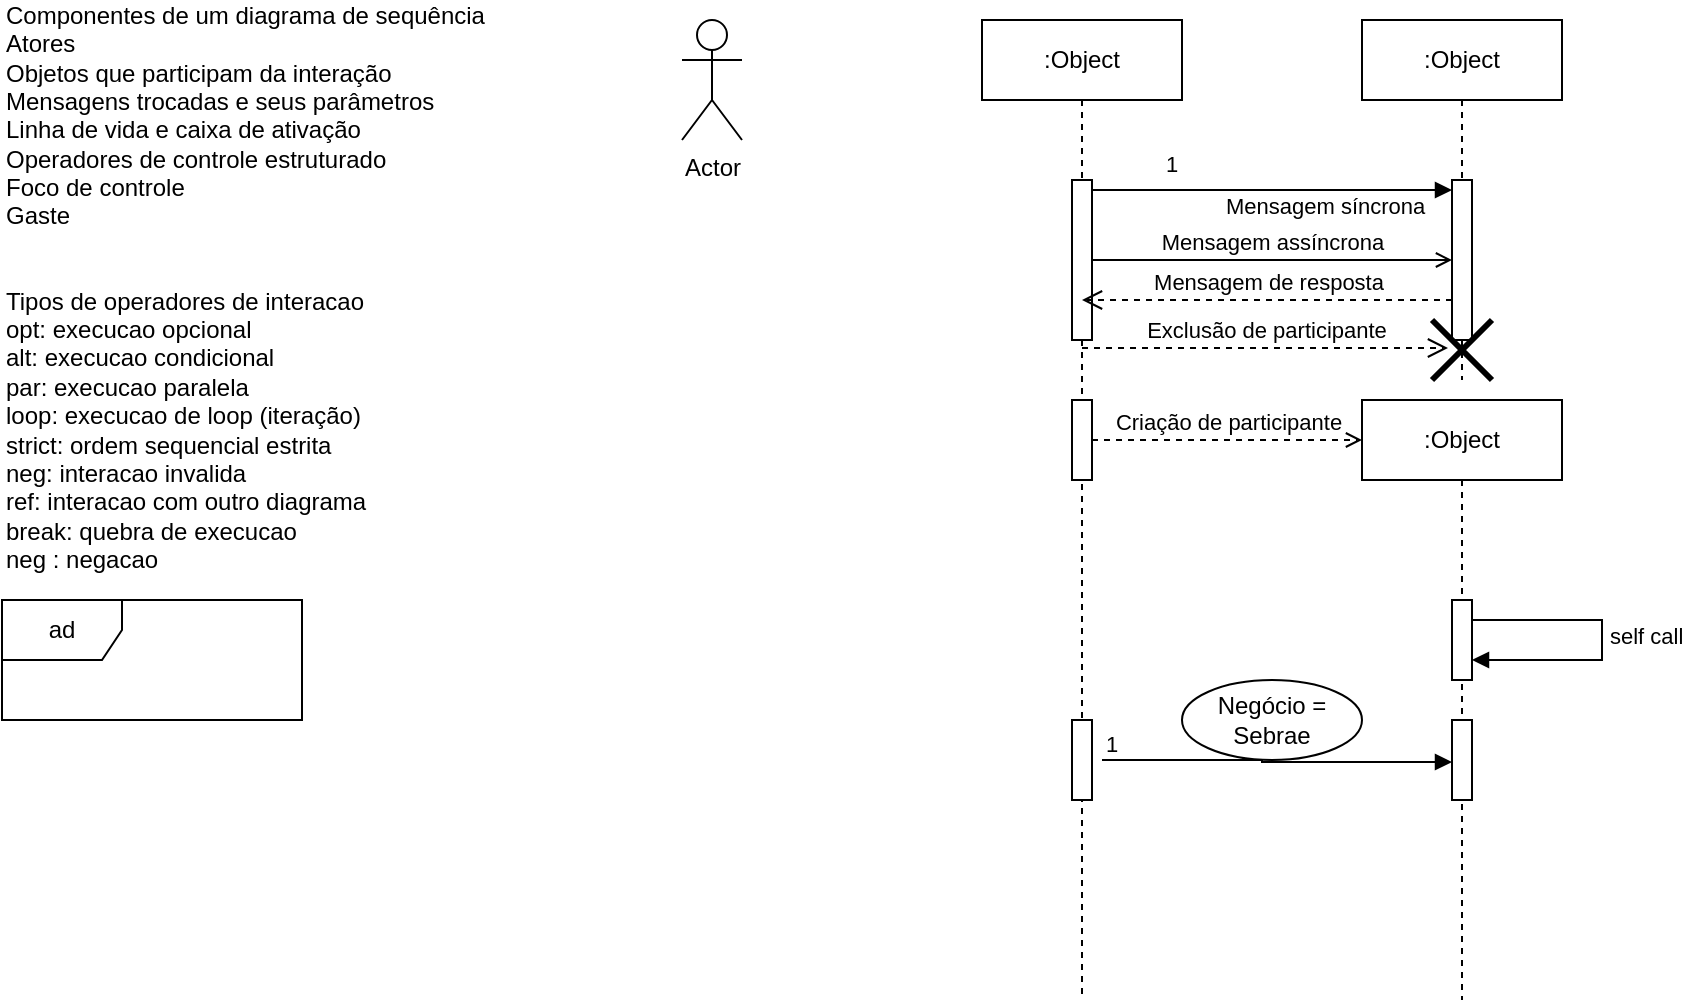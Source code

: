 <mxfile version="24.6.5" type="github">
  <diagram name="Diagrama de Sequência" id="0">
    <mxGraphModel dx="1391" dy="2794" grid="1" gridSize="10" guides="1" tooltips="1" connect="1" arrows="1" fold="1" page="1" pageScale="1" pageWidth="827" pageHeight="1169" math="0" shadow="0">
      <root>
        <mxCell id="0" />
        <mxCell id="1" parent="0" />
        <mxCell id="13" value="" style="edgeStyle=orthogonalEdgeStyle;rounded=0;orthogonalLoop=1;jettySize=auto;html=1;" parent="1" target="5" edge="1">
          <mxGeometry relative="1" as="geometry">
            <mxPoint x="350" as="sourcePoint" />
          </mxGeometry>
        </mxCell>
        <mxCell id="14" value="" style="edgeStyle=orthogonalEdgeStyle;rounded=0;orthogonalLoop=1;jettySize=auto;html=1;" parent="1" target="6" edge="1">
          <mxGeometry relative="1" as="geometry">
            <mxPoint x="490" as="sourcePoint" />
          </mxGeometry>
        </mxCell>
        <mxCell id="17" value="" style="edgeStyle=orthogonalEdgeStyle;rounded=0;orthogonalLoop=1;jettySize=auto;html=1;" parent="1" target="8" edge="1">
          <mxGeometry relative="1" as="geometry">
            <mxPoint x="700" y="390" as="sourcePoint" />
          </mxGeometry>
        </mxCell>
        <mxCell id="20" value="" style="edgeStyle=orthogonalEdgeStyle;rounded=0;orthogonalLoop=1;jettySize=auto;html=1;" parent="1" source="8" edge="1">
          <mxGeometry relative="1" as="geometry">
            <mxPoint x="700" y="390" as="targetPoint" />
          </mxGeometry>
        </mxCell>
        <mxCell id="MgS43147Ba-5v7FGdyHG-24" value="ad" style="shape=umlFrame;whiteSpace=wrap;html=1;pointerEvents=0;" vertex="1" parent="1">
          <mxGeometry x="1010" y="-500" width="150" height="60" as="geometry" />
        </mxCell>
        <mxCell id="MgS43147Ba-5v7FGdyHG-25" value="Componentes de um diagrama de sequência&lt;div&gt;Atores&lt;/div&gt;&lt;div&gt;Objetos que participam da interação&amp;nbsp;&lt;/div&gt;&lt;div&gt;Mensagens trocadas e seus parâmetros&lt;/div&gt;&lt;div&gt;Linha de vida e caixa de ativação&lt;/div&gt;&lt;div&gt;Operadores de controle estruturado&lt;/div&gt;&lt;div&gt;Foco de controle&lt;/div&gt;&lt;div&gt;Gaste&lt;/div&gt;&lt;div&gt;&lt;br&gt;&lt;/div&gt;" style="text;html=1;align=left;verticalAlign=middle;whiteSpace=wrap;rounded=0;" vertex="1" parent="1">
          <mxGeometry x="1010" y="-750" width="290" height="30" as="geometry" />
        </mxCell>
        <mxCell id="MgS43147Ba-5v7FGdyHG-26" value="Actor" style="shape=umlActor;verticalLabelPosition=bottom;verticalAlign=top;html=1;" vertex="1" parent="1">
          <mxGeometry x="1350" y="-790" width="30" height="60" as="geometry" />
        </mxCell>
        <mxCell id="MgS43147Ba-5v7FGdyHG-28" value=":Object" style="shape=umlLifeline;perimeter=lifelinePerimeter;whiteSpace=wrap;html=1;container=1;dropTarget=0;collapsible=0;recursiveResize=0;outlineConnect=0;portConstraint=eastwest;newEdgeStyle={&quot;curved&quot;:0,&quot;rounded&quot;:0};" vertex="1" parent="1">
          <mxGeometry x="1500" y="-790" width="100" height="490" as="geometry" />
        </mxCell>
        <mxCell id="MgS43147Ba-5v7FGdyHG-39" value="" style="html=1;points=[[0,0,0,0,5],[0,1,0,0,-5],[1,0,0,0,5],[1,1,0,0,-5]];perimeter=orthogonalPerimeter;outlineConnect=0;targetShapes=umlLifeline;portConstraint=eastwest;newEdgeStyle={&quot;curved&quot;:0,&quot;rounded&quot;:0};" vertex="1" parent="MgS43147Ba-5v7FGdyHG-28">
          <mxGeometry x="45" y="80" width="10" height="80" as="geometry" />
        </mxCell>
        <mxCell id="MgS43147Ba-5v7FGdyHG-87" value="" style="html=1;points=[[0,0,0,0,5],[0,1,0,0,-5],[1,0,0,0,5],[1,1,0,0,-5]];perimeter=orthogonalPerimeter;outlineConnect=0;targetShapes=umlLifeline;portConstraint=eastwest;newEdgeStyle={&quot;curved&quot;:0,&quot;rounded&quot;:0};" vertex="1" parent="MgS43147Ba-5v7FGdyHG-28">
          <mxGeometry x="45" y="190" width="10" height="40" as="geometry" />
        </mxCell>
        <mxCell id="MgS43147Ba-5v7FGdyHG-103" value="" style="html=1;points=[[0,0,0,0,5],[0,1,0,0,-5],[1,0,0,0,5],[1,1,0,0,-5]];perimeter=orthogonalPerimeter;outlineConnect=0;targetShapes=umlLifeline;portConstraint=eastwest;newEdgeStyle={&quot;curved&quot;:0,&quot;rounded&quot;:0};" vertex="1" parent="MgS43147Ba-5v7FGdyHG-28">
          <mxGeometry x="45" y="350" width="10" height="40" as="geometry" />
        </mxCell>
        <mxCell id="MgS43147Ba-5v7FGdyHG-40" value=":Object" style="shape=umlLifeline;perimeter=lifelinePerimeter;whiteSpace=wrap;html=1;container=1;dropTarget=0;collapsible=0;recursiveResize=0;outlineConnect=0;portConstraint=eastwest;newEdgeStyle={&quot;curved&quot;:0,&quot;rounded&quot;:0};" vertex="1" parent="1">
          <mxGeometry x="1690" y="-790" width="100" height="180" as="geometry" />
        </mxCell>
        <mxCell id="MgS43147Ba-5v7FGdyHG-41" value="" style="html=1;points=[[0,0,0,0,5],[0,1,0,0,-5],[1,0,0,0,5],[1,1,0,0,-5]];perimeter=orthogonalPerimeter;outlineConnect=0;targetShapes=umlLifeline;portConstraint=eastwest;newEdgeStyle={&quot;curved&quot;:0,&quot;rounded&quot;:0};" vertex="1" parent="MgS43147Ba-5v7FGdyHG-40">
          <mxGeometry x="45" y="80" width="10" height="80" as="geometry" />
        </mxCell>
        <mxCell id="MgS43147Ba-5v7FGdyHG-96" value="" style="shape=umlDestroy;whiteSpace=wrap;html=1;strokeWidth=3;targetShapes=umlLifeline;" vertex="1" parent="MgS43147Ba-5v7FGdyHG-40">
          <mxGeometry x="35" y="150" width="30" height="30" as="geometry" />
        </mxCell>
        <mxCell id="MgS43147Ba-5v7FGdyHG-45" value="Mensagem síncrona" style="endArrow=block;endFill=1;html=1;edgeStyle=orthogonalEdgeStyle;align=left;verticalAlign=top;rounded=0;exitX=1;exitY=0;exitDx=0;exitDy=5;exitPerimeter=0;entryX=0;entryY=0;entryDx=0;entryDy=5;entryPerimeter=0;" edge="1" parent="1" source="MgS43147Ba-5v7FGdyHG-39" target="MgS43147Ba-5v7FGdyHG-41">
          <mxGeometry x="-0.278" y="5" relative="1" as="geometry">
            <mxPoint x="1550" y="-780.0" as="sourcePoint" />
            <mxPoint x="1750" y="-780" as="targetPoint" />
            <mxPoint as="offset" />
          </mxGeometry>
        </mxCell>
        <mxCell id="MgS43147Ba-5v7FGdyHG-46" value="1" style="edgeLabel;resizable=0;html=1;align=left;verticalAlign=bottom;" connectable="0" vertex="1" parent="MgS43147Ba-5v7FGdyHG-45">
          <mxGeometry x="-1" relative="1" as="geometry">
            <mxPoint x="35" y="-5" as="offset" />
          </mxGeometry>
        </mxCell>
        <mxCell id="MgS43147Ba-5v7FGdyHG-86" value="Mensagem assíncrona" style="html=1;verticalAlign=bottom;labelBackgroundColor=none;endArrow=open;endFill=0;rounded=0;" edge="1" parent="1" source="MgS43147Ba-5v7FGdyHG-39" target="MgS43147Ba-5v7FGdyHG-41">
          <mxGeometry width="160" relative="1" as="geometry">
            <mxPoint x="1560" y="-750" as="sourcePoint" />
            <mxPoint x="1720" y="-750" as="targetPoint" />
          </mxGeometry>
        </mxCell>
        <mxCell id="MgS43147Ba-5v7FGdyHG-91" value="Criação de participante" style="html=1;verticalAlign=bottom;labelBackgroundColor=none;endArrow=open;endFill=0;dashed=1;rounded=0;" edge="1" parent="1" source="MgS43147Ba-5v7FGdyHG-87">
          <mxGeometry width="160" relative="1" as="geometry">
            <mxPoint x="1560" y="-580" as="sourcePoint" />
            <mxPoint x="1690" y="-580" as="targetPoint" />
          </mxGeometry>
        </mxCell>
        <mxCell id="MgS43147Ba-5v7FGdyHG-90" value=":Object" style="shape=umlLifeline;perimeter=lifelinePerimeter;whiteSpace=wrap;html=1;container=1;dropTarget=0;collapsible=0;recursiveResize=0;outlineConnect=0;portConstraint=eastwest;newEdgeStyle={&quot;curved&quot;:0,&quot;rounded&quot;:0};" vertex="1" parent="1">
          <mxGeometry x="1690" y="-600" width="100" height="300" as="geometry" />
        </mxCell>
        <mxCell id="MgS43147Ba-5v7FGdyHG-104" value="" style="html=1;points=[[0,0,0,0,5],[0,1,0,0,-5],[1,0,0,0,5],[1,1,0,0,-5]];perimeter=orthogonalPerimeter;outlineConnect=0;targetShapes=umlLifeline;portConstraint=eastwest;newEdgeStyle={&quot;curved&quot;:0,&quot;rounded&quot;:0};" vertex="1" parent="MgS43147Ba-5v7FGdyHG-90">
          <mxGeometry x="45" y="160" width="10" height="40" as="geometry" />
        </mxCell>
        <mxCell id="MgS43147Ba-5v7FGdyHG-99" value="Exclusão de participante" style="html=1;verticalAlign=bottom;endArrow=open;dashed=1;endSize=8;curved=0;rounded=0;entryX=0.5;entryY=0.667;entryDx=0;entryDy=0;entryPerimeter=0;" edge="1" parent="1">
          <mxGeometry relative="1" as="geometry">
            <mxPoint x="1550" y="-626" as="sourcePoint" />
            <mxPoint x="1733" y="-626" as="targetPoint" />
          </mxGeometry>
        </mxCell>
        <mxCell id="MgS43147Ba-5v7FGdyHG-100" value="" style="html=1;points=[[0,0,0,0,5],[0,1,0,0,-5],[1,0,0,0,5],[1,1,0,0,-5]];perimeter=orthogonalPerimeter;outlineConnect=0;targetShapes=umlLifeline;portConstraint=eastwest;newEdgeStyle={&quot;curved&quot;:0,&quot;rounded&quot;:0};" vertex="1" parent="1">
          <mxGeometry x="1735" y="-500" width="10" height="40" as="geometry" />
        </mxCell>
        <mxCell id="MgS43147Ba-5v7FGdyHG-101" value="self call" style="html=1;align=left;spacingLeft=2;endArrow=block;rounded=0;edgeStyle=orthogonalEdgeStyle;curved=0;rounded=0;exitX=1;exitY=0;exitDx=0;exitDy=5;exitPerimeter=0;" edge="1" target="MgS43147Ba-5v7FGdyHG-100" parent="1" source="MgS43147Ba-5v7FGdyHG-100">
          <mxGeometry relative="1" as="geometry">
            <mxPoint x="1750" y="-490" as="sourcePoint" />
            <Array as="points">
              <mxPoint x="1745" y="-490" />
              <mxPoint x="1810" y="-490" />
              <mxPoint x="1810" y="-470" />
            </Array>
          </mxGeometry>
        </mxCell>
        <mxCell id="MgS43147Ba-5v7FGdyHG-102" value="Mensagem de resposta" style="html=1;verticalAlign=bottom;endArrow=open;dashed=1;endSize=8;curved=0;rounded=0;entryX=0.5;entryY=0.75;entryDx=0;entryDy=0;entryPerimeter=0;" edge="1" parent="1" source="MgS43147Ba-5v7FGdyHG-41" target="MgS43147Ba-5v7FGdyHG-39">
          <mxGeometry relative="1" as="geometry">
            <mxPoint x="1710" y="-650" as="sourcePoint" />
            <mxPoint x="1560" y="-650" as="targetPoint" />
          </mxGeometry>
        </mxCell>
        <mxCell id="MgS43147Ba-5v7FGdyHG-105" value="&lt;div&gt;&lt;br&gt;&lt;/div&gt;" style="endArrow=block;endFill=1;html=1;edgeStyle=orthogonalEdgeStyle;align=left;verticalAlign=top;rounded=0;" edge="1" parent="1" target="MgS43147Ba-5v7FGdyHG-104">
          <mxGeometry x="-0.657" y="40" relative="1" as="geometry">
            <mxPoint x="1560" y="-420" as="sourcePoint" />
            <mxPoint x="1720" y="-420" as="targetPoint" />
            <Array as="points">
              <mxPoint x="1640" y="-419" />
            </Array>
            <mxPoint as="offset" />
          </mxGeometry>
        </mxCell>
        <mxCell id="MgS43147Ba-5v7FGdyHG-106" value="1" style="edgeLabel;resizable=0;html=1;align=left;verticalAlign=bottom;" connectable="0" vertex="1" parent="MgS43147Ba-5v7FGdyHG-105">
          <mxGeometry x="-1" relative="1" as="geometry" />
        </mxCell>
        <mxCell id="MgS43147Ba-5v7FGdyHG-108" value="Negócio = Sebrae" style="ellipse;whiteSpace=wrap;html=1;" vertex="1" parent="1">
          <mxGeometry x="1600" y="-460" width="90" height="40" as="geometry" />
        </mxCell>
        <mxCell id="MgS43147Ba-5v7FGdyHG-109" value="Tipos de operadores de interacao&amp;nbsp;&lt;div&gt;opt: execucao opcional&lt;/div&gt;&lt;div&gt;alt: execucao condicional&lt;/div&gt;&lt;div&gt;par: execucao paralela&lt;/div&gt;&lt;div&gt;loop: execucao de loop (iteração)&lt;/div&gt;&lt;div&gt;strict: ordem sequencial estrita&lt;/div&gt;&lt;div&gt;neg: interacao invalida&lt;/div&gt;&lt;div&gt;ref: interacao com outro diagrama&lt;/div&gt;&lt;div&gt;break: quebra de execucao&lt;/div&gt;&lt;div&gt;neg : negacao&lt;/div&gt;" style="text;html=1;align=left;verticalAlign=middle;whiteSpace=wrap;rounded=0;" vertex="1" parent="1">
          <mxGeometry x="1010" y="-600" width="290" height="30" as="geometry" />
        </mxCell>
      </root>
    </mxGraphModel>
  </diagram>
</mxfile>
